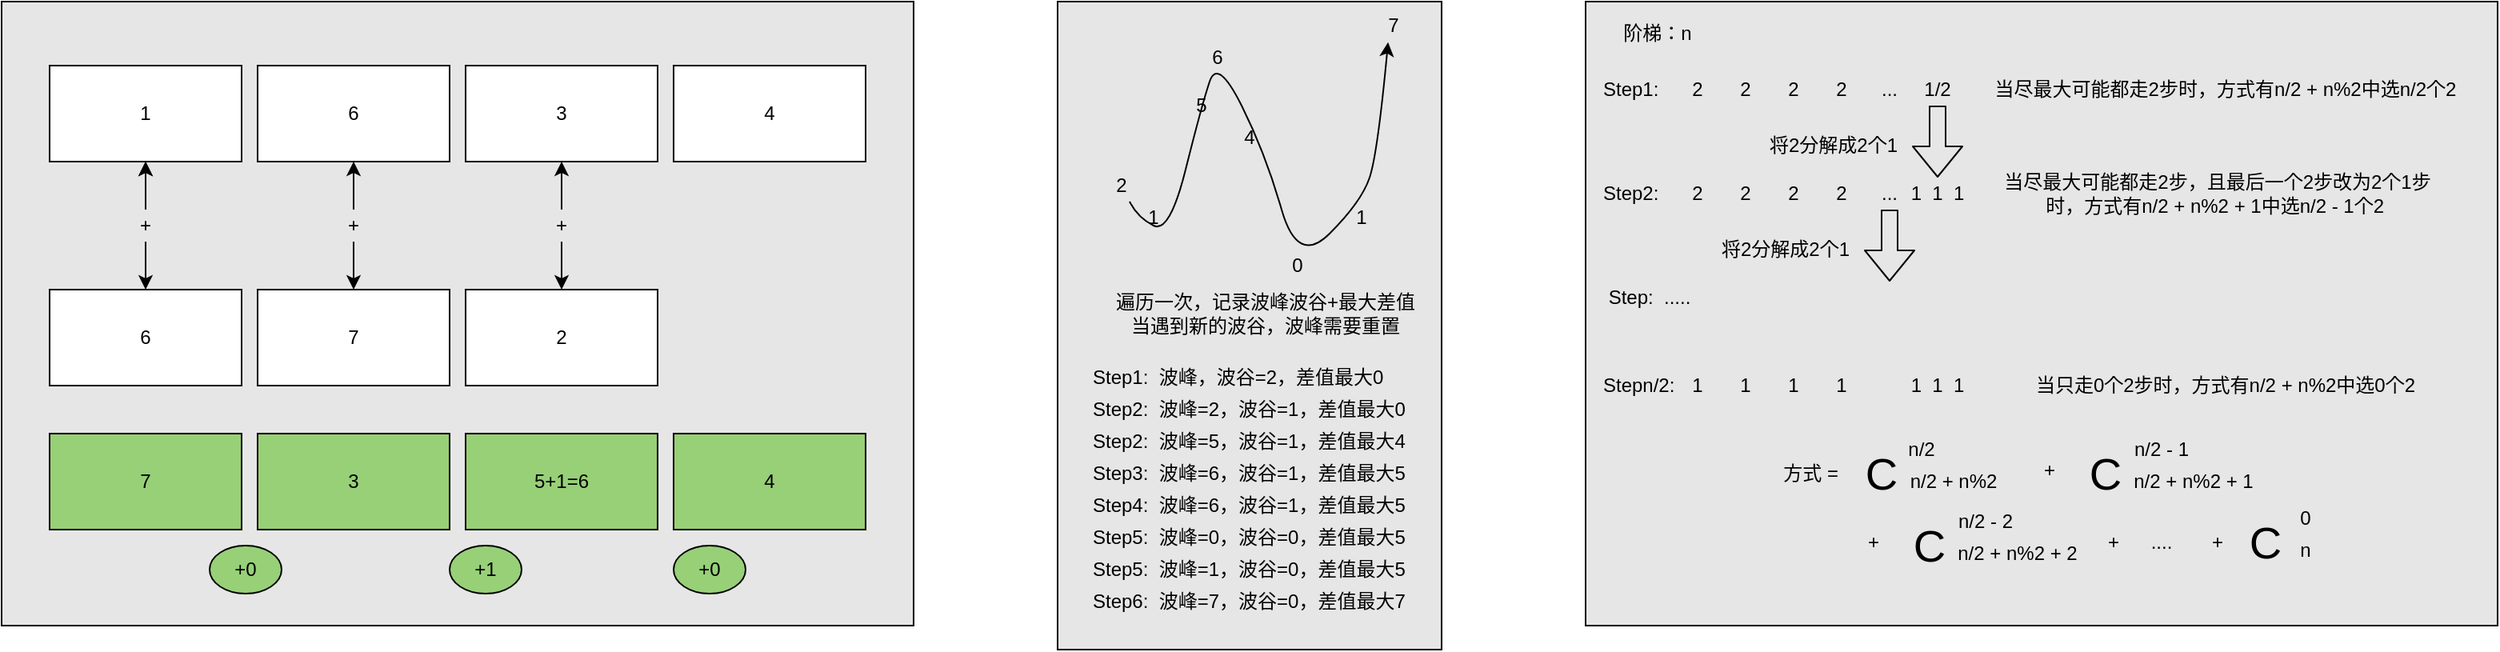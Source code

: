 <mxfile version="14.4.3" type="github">
  <diagram id="2pxuykn8li8klbZ2_H1M" name="第 1 页">
    <mxGraphModel dx="1178" dy="647" grid="1" gridSize="10" guides="1" tooltips="1" connect="1" arrows="1" fold="1" page="1" pageScale="1" pageWidth="2339" pageHeight="3300" math="0" shadow="0">
      <root>
        <mxCell id="0" />
        <mxCell id="1" parent="0" />
        <mxCell id="55i73VC2xqvxe_tnqbmB-47" value="" style="rounded=0;whiteSpace=wrap;html=1;fillColor=#E6E6E6;" parent="1" vertex="1">
          <mxGeometry x="730" y="70" width="240" height="405" as="geometry" />
        </mxCell>
        <mxCell id="55i73VC2xqvxe_tnqbmB-46" value="" style="rounded=0;whiteSpace=wrap;html=1;fillColor=#E6E6E6;" parent="1" vertex="1">
          <mxGeometry x="70" y="70" width="570" height="390" as="geometry" />
        </mxCell>
        <mxCell id="55i73VC2xqvxe_tnqbmB-2" value="1" style="rounded=0;whiteSpace=wrap;html=1;" parent="1" vertex="1">
          <mxGeometry x="100" y="110" width="120" height="60" as="geometry" />
        </mxCell>
        <mxCell id="55i73VC2xqvxe_tnqbmB-3" value="6" style="rounded=0;whiteSpace=wrap;html=1;" parent="1" vertex="1">
          <mxGeometry x="230" y="110" width="120" height="60" as="geometry" />
        </mxCell>
        <mxCell id="55i73VC2xqvxe_tnqbmB-4" value="3" style="rounded=0;whiteSpace=wrap;html=1;" parent="1" vertex="1">
          <mxGeometry x="360" y="110" width="120" height="60" as="geometry" />
        </mxCell>
        <mxCell id="55i73VC2xqvxe_tnqbmB-5" value="6" style="rounded=0;whiteSpace=wrap;html=1;" parent="1" vertex="1">
          <mxGeometry x="100" y="250" width="120" height="60" as="geometry" />
        </mxCell>
        <mxCell id="55i73VC2xqvxe_tnqbmB-6" value="7" style="rounded=0;whiteSpace=wrap;html=1;" parent="1" vertex="1">
          <mxGeometry x="230" y="250" width="120" height="60" as="geometry" />
        </mxCell>
        <mxCell id="55i73VC2xqvxe_tnqbmB-7" value="2" style="rounded=0;whiteSpace=wrap;html=1;" parent="1" vertex="1">
          <mxGeometry x="360" y="250" width="120" height="60" as="geometry" />
        </mxCell>
        <mxCell id="55i73VC2xqvxe_tnqbmB-8" value="4" style="rounded=0;whiteSpace=wrap;html=1;" parent="1" vertex="1">
          <mxGeometry x="490" y="110" width="120" height="60" as="geometry" />
        </mxCell>
        <mxCell id="55i73VC2xqvxe_tnqbmB-10" style="edgeStyle=orthogonalEdgeStyle;rounded=0;orthogonalLoop=1;jettySize=auto;html=1;entryX=0.5;entryY=1;entryDx=0;entryDy=0;" parent="1" source="55i73VC2xqvxe_tnqbmB-9" target="55i73VC2xqvxe_tnqbmB-2" edge="1">
          <mxGeometry relative="1" as="geometry" />
        </mxCell>
        <mxCell id="55i73VC2xqvxe_tnqbmB-11" style="edgeStyle=orthogonalEdgeStyle;rounded=0;orthogonalLoop=1;jettySize=auto;html=1;entryX=0.5;entryY=0;entryDx=0;entryDy=0;" parent="1" source="55i73VC2xqvxe_tnqbmB-9" target="55i73VC2xqvxe_tnqbmB-5" edge="1">
          <mxGeometry relative="1" as="geometry" />
        </mxCell>
        <mxCell id="55i73VC2xqvxe_tnqbmB-14" value="" style="edgeStyle=orthogonalEdgeStyle;rounded=0;orthogonalLoop=1;jettySize=auto;html=1;" parent="1" source="55i73VC2xqvxe_tnqbmB-9" target="55i73VC2xqvxe_tnqbmB-2" edge="1">
          <mxGeometry relative="1" as="geometry" />
        </mxCell>
        <mxCell id="55i73VC2xqvxe_tnqbmB-9" value="+" style="text;html=1;strokeColor=none;fillColor=none;align=center;verticalAlign=middle;whiteSpace=wrap;rounded=0;" parent="1" vertex="1">
          <mxGeometry x="140" y="200" width="40" height="20" as="geometry" />
        </mxCell>
        <mxCell id="55i73VC2xqvxe_tnqbmB-12" value="7" style="rounded=0;whiteSpace=wrap;html=1;fillColor=#97D077;" parent="1" vertex="1">
          <mxGeometry x="100" y="340" width="120" height="60" as="geometry" />
        </mxCell>
        <mxCell id="55i73VC2xqvxe_tnqbmB-13" value="+0" style="ellipse;whiteSpace=wrap;html=1;fillColor=#97D077;" parent="1" vertex="1">
          <mxGeometry x="200" y="410" width="45" height="30" as="geometry" />
        </mxCell>
        <mxCell id="55i73VC2xqvxe_tnqbmB-15" style="edgeStyle=orthogonalEdgeStyle;rounded=0;orthogonalLoop=1;jettySize=auto;html=1;entryX=0.5;entryY=0;entryDx=0;entryDy=0;" parent="1" source="55i73VC2xqvxe_tnqbmB-17" edge="1">
          <mxGeometry relative="1" as="geometry">
            <mxPoint x="290" y="250" as="targetPoint" />
          </mxGeometry>
        </mxCell>
        <mxCell id="55i73VC2xqvxe_tnqbmB-16" value="" style="edgeStyle=orthogonalEdgeStyle;rounded=0;orthogonalLoop=1;jettySize=auto;html=1;" parent="1" source="55i73VC2xqvxe_tnqbmB-17" edge="1">
          <mxGeometry relative="1" as="geometry">
            <mxPoint x="290" y="170" as="targetPoint" />
          </mxGeometry>
        </mxCell>
        <mxCell id="55i73VC2xqvxe_tnqbmB-17" value="+" style="text;html=1;strokeColor=none;fillColor=none;align=center;verticalAlign=middle;whiteSpace=wrap;rounded=0;" parent="1" vertex="1">
          <mxGeometry x="270" y="200" width="40" height="20" as="geometry" />
        </mxCell>
        <mxCell id="55i73VC2xqvxe_tnqbmB-18" value="3" style="rounded=0;whiteSpace=wrap;html=1;fillColor=#97D077;" parent="1" vertex="1">
          <mxGeometry x="230" y="340" width="120" height="60" as="geometry" />
        </mxCell>
        <mxCell id="55i73VC2xqvxe_tnqbmB-19" value="+1" style="ellipse;whiteSpace=wrap;html=1;fillColor=#97D077;" parent="1" vertex="1">
          <mxGeometry x="350" y="410" width="45" height="30" as="geometry" />
        </mxCell>
        <mxCell id="55i73VC2xqvxe_tnqbmB-20" style="edgeStyle=orthogonalEdgeStyle;rounded=0;orthogonalLoop=1;jettySize=auto;html=1;entryX=0.5;entryY=0;entryDx=0;entryDy=0;" parent="1" source="55i73VC2xqvxe_tnqbmB-22" edge="1">
          <mxGeometry relative="1" as="geometry">
            <mxPoint x="420" y="250" as="targetPoint" />
          </mxGeometry>
        </mxCell>
        <mxCell id="55i73VC2xqvxe_tnqbmB-21" value="" style="edgeStyle=orthogonalEdgeStyle;rounded=0;orthogonalLoop=1;jettySize=auto;html=1;" parent="1" source="55i73VC2xqvxe_tnqbmB-22" edge="1">
          <mxGeometry relative="1" as="geometry">
            <mxPoint x="420" y="170" as="targetPoint" />
          </mxGeometry>
        </mxCell>
        <mxCell id="55i73VC2xqvxe_tnqbmB-22" value="+" style="text;html=1;strokeColor=none;fillColor=none;align=center;verticalAlign=middle;whiteSpace=wrap;rounded=0;" parent="1" vertex="1">
          <mxGeometry x="400" y="200" width="40" height="20" as="geometry" />
        </mxCell>
        <mxCell id="55i73VC2xqvxe_tnqbmB-23" value="5+1=6" style="rounded=0;whiteSpace=wrap;html=1;fillColor=#97D077;" parent="1" vertex="1">
          <mxGeometry x="360" y="340" width="120" height="60" as="geometry" />
        </mxCell>
        <mxCell id="55i73VC2xqvxe_tnqbmB-24" value="+0" style="ellipse;whiteSpace=wrap;html=1;fillColor=#97D077;" parent="1" vertex="1">
          <mxGeometry x="490" y="410" width="45" height="30" as="geometry" />
        </mxCell>
        <mxCell id="55i73VC2xqvxe_tnqbmB-25" value="4" style="rounded=0;whiteSpace=wrap;html=1;fillColor=#97D077;" parent="1" vertex="1">
          <mxGeometry x="490" y="340" width="120" height="60" as="geometry" />
        </mxCell>
        <mxCell id="55i73VC2xqvxe_tnqbmB-26" value="2" style="text;html=1;strokeColor=none;fillColor=none;align=center;verticalAlign=middle;whiteSpace=wrap;rounded=0;" parent="1" vertex="1">
          <mxGeometry x="750" y="175" width="40" height="20" as="geometry" />
        </mxCell>
        <mxCell id="55i73VC2xqvxe_tnqbmB-27" value="1" style="text;html=1;strokeColor=none;fillColor=none;align=center;verticalAlign=middle;whiteSpace=wrap;rounded=0;" parent="1" vertex="1">
          <mxGeometry x="770" y="195" width="40" height="20" as="geometry" />
        </mxCell>
        <mxCell id="55i73VC2xqvxe_tnqbmB-28" value="5" style="text;html=1;strokeColor=none;fillColor=none;align=center;verticalAlign=middle;whiteSpace=wrap;rounded=0;" parent="1" vertex="1">
          <mxGeometry x="800" y="125" width="40" height="20" as="geometry" />
        </mxCell>
        <mxCell id="55i73VC2xqvxe_tnqbmB-29" value="6" style="text;html=1;strokeColor=none;fillColor=none;align=center;verticalAlign=middle;whiteSpace=wrap;rounded=0;" parent="1" vertex="1">
          <mxGeometry x="810" y="95" width="40" height="20" as="geometry" />
        </mxCell>
        <mxCell id="55i73VC2xqvxe_tnqbmB-32" value="4" style="text;html=1;strokeColor=none;fillColor=none;align=center;verticalAlign=middle;whiteSpace=wrap;rounded=0;" parent="1" vertex="1">
          <mxGeometry x="830" y="145" width="40" height="20" as="geometry" />
        </mxCell>
        <mxCell id="55i73VC2xqvxe_tnqbmB-33" value="0" style="text;html=1;strokeColor=none;fillColor=none;align=center;verticalAlign=middle;whiteSpace=wrap;rounded=0;" parent="1" vertex="1">
          <mxGeometry x="860" y="225" width="40" height="20" as="geometry" />
        </mxCell>
        <mxCell id="55i73VC2xqvxe_tnqbmB-34" value="1" style="text;html=1;strokeColor=none;fillColor=none;align=center;verticalAlign=middle;whiteSpace=wrap;rounded=0;" parent="1" vertex="1">
          <mxGeometry x="900" y="195" width="40" height="20" as="geometry" />
        </mxCell>
        <mxCell id="55i73VC2xqvxe_tnqbmB-35" value="7" style="text;html=1;strokeColor=none;fillColor=none;align=center;verticalAlign=middle;whiteSpace=wrap;rounded=0;" parent="1" vertex="1">
          <mxGeometry x="920" y="75" width="40" height="20" as="geometry" />
        </mxCell>
        <mxCell id="55i73VC2xqvxe_tnqbmB-36" value="" style="curved=1;endArrow=classic;html=1;entryX=0.414;entryY=1.021;entryDx=0;entryDy=0;entryPerimeter=0;" parent="1" source="55i73VC2xqvxe_tnqbmB-26" target="55i73VC2xqvxe_tnqbmB-35" edge="1">
          <mxGeometry width="50" height="50" relative="1" as="geometry">
            <mxPoint x="700" y="205" as="sourcePoint" />
            <mxPoint x="750" y="155" as="targetPoint" />
            <Array as="points">
              <mxPoint x="780" y="205" />
              <mxPoint x="800" y="215" />
              <mxPoint x="820" y="135" />
              <mxPoint x="830" y="105" />
              <mxPoint x="860" y="165" />
              <mxPoint x="880" y="235" />
              <mxPoint x="920" y="195" />
              <mxPoint x="930" y="165" />
            </Array>
          </mxGeometry>
        </mxCell>
        <mxCell id="55i73VC2xqvxe_tnqbmB-37" value="遍历一次，记录波峰波谷+最大差值&lt;br&gt;当遇到新的波谷，波峰需要重置" style="text;html=1;strokeColor=none;fillColor=none;align=center;verticalAlign=middle;whiteSpace=wrap;rounded=0;" parent="1" vertex="1">
          <mxGeometry x="720" y="255" width="280" height="20" as="geometry" />
        </mxCell>
        <mxCell id="55i73VC2xqvxe_tnqbmB-38" value="Step1:&amp;nbsp; 波峰，波谷=2，差值最大0" style="text;html=1;strokeColor=none;fillColor=none;align=left;verticalAlign=middle;whiteSpace=wrap;rounded=0;" parent="1" vertex="1">
          <mxGeometry x="750" y="295" width="190" height="20" as="geometry" />
        </mxCell>
        <mxCell id="55i73VC2xqvxe_tnqbmB-39" value="Step2:&amp;nbsp; 波峰=2，波谷=1，差值最大0" style="text;html=1;strokeColor=none;fillColor=none;align=left;verticalAlign=middle;whiteSpace=wrap;rounded=0;" parent="1" vertex="1">
          <mxGeometry x="750" y="315" width="200" height="20" as="geometry" />
        </mxCell>
        <mxCell id="55i73VC2xqvxe_tnqbmB-40" value="Step2:&amp;nbsp; 波峰=5，波谷=1，差值最大4" style="text;html=1;strokeColor=none;fillColor=none;align=left;verticalAlign=middle;whiteSpace=wrap;rounded=0;" parent="1" vertex="1">
          <mxGeometry x="750" y="335" width="200" height="20" as="geometry" />
        </mxCell>
        <mxCell id="55i73VC2xqvxe_tnqbmB-41" value="Step3:&amp;nbsp; 波峰=6，波谷=1，差值最大5" style="text;html=1;strokeColor=none;fillColor=none;align=left;verticalAlign=middle;whiteSpace=wrap;rounded=0;" parent="1" vertex="1">
          <mxGeometry x="750" y="355" width="200" height="20" as="geometry" />
        </mxCell>
        <mxCell id="55i73VC2xqvxe_tnqbmB-42" value="Step4:&amp;nbsp; 波峰=6，波谷=1，差值最大5" style="text;html=1;strokeColor=none;fillColor=none;align=left;verticalAlign=middle;whiteSpace=wrap;rounded=0;" parent="1" vertex="1">
          <mxGeometry x="750" y="375" width="200" height="20" as="geometry" />
        </mxCell>
        <mxCell id="55i73VC2xqvxe_tnqbmB-43" value="Step5:&amp;nbsp; 波峰=0，波谷=0，差值最大5" style="text;html=1;strokeColor=none;fillColor=none;align=left;verticalAlign=middle;whiteSpace=wrap;rounded=0;" parent="1" vertex="1">
          <mxGeometry x="750" y="395" width="200" height="20" as="geometry" />
        </mxCell>
        <mxCell id="55i73VC2xqvxe_tnqbmB-44" value="Step5:&amp;nbsp; 波峰=1，波谷=0，差值最大5" style="text;html=1;strokeColor=none;fillColor=none;align=left;verticalAlign=middle;whiteSpace=wrap;rounded=0;" parent="1" vertex="1">
          <mxGeometry x="750" y="415" width="210" height="20" as="geometry" />
        </mxCell>
        <mxCell id="55i73VC2xqvxe_tnqbmB-45" value="Step6:&amp;nbsp; 波峰=7，波谷=0，差值最大7" style="text;html=1;strokeColor=none;fillColor=none;align=left;verticalAlign=middle;whiteSpace=wrap;rounded=0;" parent="1" vertex="1">
          <mxGeometry x="750" y="435" width="210" height="20" as="geometry" />
        </mxCell>
        <mxCell id="Q8MVpupkFyI40yGi8CJd-1" value="" style="rounded=0;whiteSpace=wrap;html=1;fillColor=#E6E6E6;" vertex="1" parent="1">
          <mxGeometry x="1060" y="70" width="570" height="390" as="geometry" />
        </mxCell>
        <mxCell id="Q8MVpupkFyI40yGi8CJd-2" value="2" style="text;html=1;strokeColor=none;fillColor=none;align=center;verticalAlign=middle;whiteSpace=wrap;rounded=0;" vertex="1" parent="1">
          <mxGeometry x="1110" y="115" width="40" height="20" as="geometry" />
        </mxCell>
        <mxCell id="Q8MVpupkFyI40yGi8CJd-3" value="2" style="text;html=1;strokeColor=none;fillColor=none;align=center;verticalAlign=middle;whiteSpace=wrap;rounded=0;" vertex="1" parent="1">
          <mxGeometry x="1140" y="115" width="40" height="20" as="geometry" />
        </mxCell>
        <mxCell id="Q8MVpupkFyI40yGi8CJd-4" value="2" style="text;html=1;strokeColor=none;fillColor=none;align=center;verticalAlign=middle;whiteSpace=wrap;rounded=0;" vertex="1" parent="1">
          <mxGeometry x="1170" y="115" width="40" height="20" as="geometry" />
        </mxCell>
        <mxCell id="Q8MVpupkFyI40yGi8CJd-5" value="2" style="text;html=1;strokeColor=none;fillColor=none;align=center;verticalAlign=middle;whiteSpace=wrap;rounded=0;" vertex="1" parent="1">
          <mxGeometry x="1200" y="115" width="40" height="20" as="geometry" />
        </mxCell>
        <mxCell id="Q8MVpupkFyI40yGi8CJd-6" value="1/2" style="text;html=1;strokeColor=none;fillColor=none;align=center;verticalAlign=middle;whiteSpace=wrap;rounded=0;" vertex="1" parent="1">
          <mxGeometry x="1260" y="115" width="40" height="20" as="geometry" />
        </mxCell>
        <mxCell id="Q8MVpupkFyI40yGi8CJd-7" value="..." style="text;html=1;strokeColor=none;fillColor=none;align=center;verticalAlign=middle;whiteSpace=wrap;rounded=0;" vertex="1" parent="1">
          <mxGeometry x="1230" y="115" width="40" height="20" as="geometry" />
        </mxCell>
        <mxCell id="Q8MVpupkFyI40yGi8CJd-8" value="阶梯：n" style="text;html=1;strokeColor=none;fillColor=none;align=center;verticalAlign=middle;whiteSpace=wrap;rounded=0;" vertex="1" parent="1">
          <mxGeometry x="1050" y="80" width="110" height="20" as="geometry" />
        </mxCell>
        <mxCell id="Q8MVpupkFyI40yGi8CJd-9" value="Step1:&amp;nbsp;" style="text;html=1;strokeColor=none;fillColor=none;align=center;verticalAlign=middle;whiteSpace=wrap;rounded=0;" vertex="1" parent="1">
          <mxGeometry x="1070" y="115" width="40" height="20" as="geometry" />
        </mxCell>
        <mxCell id="Q8MVpupkFyI40yGi8CJd-10" value="Step2:&amp;nbsp;" style="text;html=1;strokeColor=none;fillColor=none;align=center;verticalAlign=middle;whiteSpace=wrap;rounded=0;" vertex="1" parent="1">
          <mxGeometry x="1070" y="180" width="40" height="20" as="geometry" />
        </mxCell>
        <mxCell id="Q8MVpupkFyI40yGi8CJd-11" value="2" style="text;html=1;strokeColor=none;fillColor=none;align=center;verticalAlign=middle;whiteSpace=wrap;rounded=0;" vertex="1" parent="1">
          <mxGeometry x="1110" y="180" width="40" height="20" as="geometry" />
        </mxCell>
        <mxCell id="Q8MVpupkFyI40yGi8CJd-12" value="2" style="text;html=1;strokeColor=none;fillColor=none;align=center;verticalAlign=middle;whiteSpace=wrap;rounded=0;" vertex="1" parent="1">
          <mxGeometry x="1140" y="180" width="40" height="20" as="geometry" />
        </mxCell>
        <mxCell id="Q8MVpupkFyI40yGi8CJd-13" value="2" style="text;html=1;strokeColor=none;fillColor=none;align=center;verticalAlign=middle;whiteSpace=wrap;rounded=0;" vertex="1" parent="1">
          <mxGeometry x="1170" y="180" width="40" height="20" as="geometry" />
        </mxCell>
        <mxCell id="Q8MVpupkFyI40yGi8CJd-14" value="2" style="text;html=1;strokeColor=none;fillColor=none;align=center;verticalAlign=middle;whiteSpace=wrap;rounded=0;" vertex="1" parent="1">
          <mxGeometry x="1200" y="180" width="40" height="20" as="geometry" />
        </mxCell>
        <mxCell id="Q8MVpupkFyI40yGi8CJd-15" value="1&amp;nbsp; 1&amp;nbsp; 1" style="text;html=1;strokeColor=none;fillColor=none;align=center;verticalAlign=middle;whiteSpace=wrap;rounded=0;" vertex="1" parent="1">
          <mxGeometry x="1260" y="180" width="40" height="20" as="geometry" />
        </mxCell>
        <mxCell id="Q8MVpupkFyI40yGi8CJd-16" value="..." style="text;html=1;strokeColor=none;fillColor=none;align=center;verticalAlign=middle;whiteSpace=wrap;rounded=0;" vertex="1" parent="1">
          <mxGeometry x="1230" y="180" width="40" height="20" as="geometry" />
        </mxCell>
        <mxCell id="Q8MVpupkFyI40yGi8CJd-17" value="" style="shape=flexArrow;endArrow=classic;html=1;" edge="1" parent="1" source="Q8MVpupkFyI40yGi8CJd-6" target="Q8MVpupkFyI40yGi8CJd-15">
          <mxGeometry width="50" height="50" relative="1" as="geometry">
            <mxPoint x="1140" y="190" as="sourcePoint" />
            <mxPoint x="1190" y="140" as="targetPoint" />
          </mxGeometry>
        </mxCell>
        <mxCell id="Q8MVpupkFyI40yGi8CJd-18" value="将2分解成2个1" style="text;html=1;strokeColor=none;fillColor=none;align=center;verticalAlign=middle;whiteSpace=wrap;rounded=0;" vertex="1" parent="1">
          <mxGeometry x="1170" y="150" width="90" height="20" as="geometry" />
        </mxCell>
        <mxCell id="Q8MVpupkFyI40yGi8CJd-19" value="当尽最大可能都走2步时，方式有n/2 + n%2中选n/2个2" style="text;html=1;strokeColor=none;fillColor=none;align=center;verticalAlign=middle;whiteSpace=wrap;rounded=0;" vertex="1" parent="1">
          <mxGeometry x="1310" y="115" width="300" height="20" as="geometry" />
        </mxCell>
        <mxCell id="Q8MVpupkFyI40yGi8CJd-20" value="当尽最大可能都走2步，且最后一个2步改为2个1步时，方式有n/2 + n%2 + 1中选n/2 - 1个2&amp;nbsp;" style="text;html=1;strokeColor=none;fillColor=none;align=center;verticalAlign=middle;whiteSpace=wrap;rounded=0;" vertex="1" parent="1">
          <mxGeometry x="1310" y="180" width="290" height="20" as="geometry" />
        </mxCell>
        <mxCell id="Q8MVpupkFyI40yGi8CJd-21" value="" style="shape=flexArrow;endArrow=classic;html=1;" edge="1" parent="1">
          <mxGeometry width="50" height="50" relative="1" as="geometry">
            <mxPoint x="1250" y="200" as="sourcePoint" />
            <mxPoint x="1250" y="245" as="targetPoint" />
          </mxGeometry>
        </mxCell>
        <mxCell id="Q8MVpupkFyI40yGi8CJd-22" value="将2分解成2个1" style="text;html=1;strokeColor=none;fillColor=none;align=center;verticalAlign=middle;whiteSpace=wrap;rounded=0;" vertex="1" parent="1">
          <mxGeometry x="1140" y="215" width="90" height="20" as="geometry" />
        </mxCell>
        <mxCell id="Q8MVpupkFyI40yGi8CJd-23" value="Step:&amp;nbsp; ....." style="text;html=1;strokeColor=none;fillColor=none;align=center;verticalAlign=middle;whiteSpace=wrap;rounded=0;" vertex="1" parent="1">
          <mxGeometry x="1000" y="245" width="200" height="20" as="geometry" />
        </mxCell>
        <mxCell id="Q8MVpupkFyI40yGi8CJd-24" value="Stepn/2:&amp;nbsp;" style="text;html=1;strokeColor=none;fillColor=none;align=center;verticalAlign=middle;whiteSpace=wrap;rounded=0;" vertex="1" parent="1">
          <mxGeometry x="1070" y="300" width="50" height="20" as="geometry" />
        </mxCell>
        <mxCell id="Q8MVpupkFyI40yGi8CJd-25" value="1" style="text;html=1;strokeColor=none;fillColor=none;align=center;verticalAlign=middle;whiteSpace=wrap;rounded=0;" vertex="1" parent="1">
          <mxGeometry x="1110" y="300" width="40" height="20" as="geometry" />
        </mxCell>
        <mxCell id="Q8MVpupkFyI40yGi8CJd-26" value="1" style="text;html=1;strokeColor=none;fillColor=none;align=center;verticalAlign=middle;whiteSpace=wrap;rounded=0;" vertex="1" parent="1">
          <mxGeometry x="1140" y="300" width="40" height="20" as="geometry" />
        </mxCell>
        <mxCell id="Q8MVpupkFyI40yGi8CJd-27" value="1" style="text;html=1;strokeColor=none;fillColor=none;align=center;verticalAlign=middle;whiteSpace=wrap;rounded=0;" vertex="1" parent="1">
          <mxGeometry x="1170" y="300" width="40" height="20" as="geometry" />
        </mxCell>
        <mxCell id="Q8MVpupkFyI40yGi8CJd-28" value="1" style="text;html=1;strokeColor=none;fillColor=none;align=center;verticalAlign=middle;whiteSpace=wrap;rounded=0;" vertex="1" parent="1">
          <mxGeometry x="1200" y="300" width="40" height="20" as="geometry" />
        </mxCell>
        <mxCell id="Q8MVpupkFyI40yGi8CJd-29" value="1&amp;nbsp; 1&amp;nbsp; 1" style="text;html=1;strokeColor=none;fillColor=none;align=center;verticalAlign=middle;whiteSpace=wrap;rounded=0;" vertex="1" parent="1">
          <mxGeometry x="1260" y="300" width="40" height="20" as="geometry" />
        </mxCell>
        <mxCell id="Q8MVpupkFyI40yGi8CJd-30" value="当只走0个2步时，方式有n/2 + n%2中选0个2" style="text;html=1;strokeColor=none;fillColor=none;align=center;verticalAlign=middle;whiteSpace=wrap;rounded=0;" vertex="1" parent="1">
          <mxGeometry x="1310" y="300" width="300" height="20" as="geometry" />
        </mxCell>
        <mxCell id="Q8MVpupkFyI40yGi8CJd-31" value="方式 =&amp;nbsp;" style="text;html=1;strokeColor=none;fillColor=none;align=center;verticalAlign=middle;whiteSpace=wrap;rounded=0;" vertex="1" parent="1">
          <mxGeometry x="1145" y="355" width="115" height="20" as="geometry" />
        </mxCell>
        <mxCell id="Q8MVpupkFyI40yGi8CJd-32" value="C" style="text;html=1;strokeColor=none;fillColor=none;align=center;verticalAlign=middle;whiteSpace=wrap;rounded=0;fontSize=28;" vertex="1" parent="1">
          <mxGeometry x="1220" y="352.5" width="50" height="25" as="geometry" />
        </mxCell>
        <mxCell id="Q8MVpupkFyI40yGi8CJd-33" value="n/2 + n%2" style="text;html=1;strokeColor=none;fillColor=none;align=center;verticalAlign=middle;whiteSpace=wrap;rounded=0;fontSize=12;" vertex="1" parent="1">
          <mxGeometry x="1250" y="360" width="80" height="20" as="geometry" />
        </mxCell>
        <mxCell id="Q8MVpupkFyI40yGi8CJd-34" value="n/2" style="text;html=1;strokeColor=none;fillColor=none;align=center;verticalAlign=middle;whiteSpace=wrap;rounded=0;fontSize=12;" vertex="1" parent="1">
          <mxGeometry x="1250" y="340" width="40" height="20" as="geometry" />
        </mxCell>
        <mxCell id="Q8MVpupkFyI40yGi8CJd-35" value="+" style="text;html=1;strokeColor=none;fillColor=none;align=center;verticalAlign=middle;whiteSpace=wrap;rounded=0;fontSize=12;" vertex="1" parent="1">
          <mxGeometry x="1330" y="353" width="40" height="20" as="geometry" />
        </mxCell>
        <mxCell id="Q8MVpupkFyI40yGi8CJd-36" value="C" style="text;html=1;strokeColor=none;fillColor=none;align=center;verticalAlign=middle;whiteSpace=wrap;rounded=0;fontSize=28;" vertex="1" parent="1">
          <mxGeometry x="1360" y="352.5" width="50" height="25" as="geometry" />
        </mxCell>
        <mxCell id="Q8MVpupkFyI40yGi8CJd-37" value="n/2 + n%2 + 1" style="text;html=1;strokeColor=none;fillColor=none;align=center;verticalAlign=middle;whiteSpace=wrap;rounded=0;fontSize=12;" vertex="1" parent="1">
          <mxGeometry x="1400" y="360" width="80" height="20" as="geometry" />
        </mxCell>
        <mxCell id="Q8MVpupkFyI40yGi8CJd-38" value="n/2 - 1" style="text;html=1;strokeColor=none;fillColor=none;align=center;verticalAlign=middle;whiteSpace=wrap;rounded=0;fontSize=12;" vertex="1" parent="1">
          <mxGeometry x="1400" y="340" width="40" height="20" as="geometry" />
        </mxCell>
        <mxCell id="Q8MVpupkFyI40yGi8CJd-39" value="+" style="text;html=1;strokeColor=none;fillColor=none;align=center;verticalAlign=middle;whiteSpace=wrap;rounded=0;fontSize=12;" vertex="1" parent="1">
          <mxGeometry x="1220" y="398" width="40" height="20" as="geometry" />
        </mxCell>
        <mxCell id="Q8MVpupkFyI40yGi8CJd-40" value="C" style="text;html=1;strokeColor=none;fillColor=none;align=center;verticalAlign=middle;whiteSpace=wrap;rounded=0;fontSize=28;" vertex="1" parent="1">
          <mxGeometry x="1250" y="397.5" width="50" height="25" as="geometry" />
        </mxCell>
        <mxCell id="Q8MVpupkFyI40yGi8CJd-41" value="n/2 + n%2 + 2" style="text;html=1;strokeColor=none;fillColor=none;align=center;verticalAlign=middle;whiteSpace=wrap;rounded=0;fontSize=12;" vertex="1" parent="1">
          <mxGeometry x="1290" y="405" width="80" height="20" as="geometry" />
        </mxCell>
        <mxCell id="Q8MVpupkFyI40yGi8CJd-42" value="n/2 - 2" style="text;html=1;strokeColor=none;fillColor=none;align=center;verticalAlign=middle;whiteSpace=wrap;rounded=0;fontSize=12;" vertex="1" parent="1">
          <mxGeometry x="1290" y="385" width="40" height="20" as="geometry" />
        </mxCell>
        <mxCell id="Q8MVpupkFyI40yGi8CJd-43" value="+" style="text;html=1;strokeColor=none;fillColor=none;align=center;verticalAlign=middle;whiteSpace=wrap;rounded=0;fontSize=12;" vertex="1" parent="1">
          <mxGeometry x="1370" y="398" width="40" height="20" as="geometry" />
        </mxCell>
        <mxCell id="Q8MVpupkFyI40yGi8CJd-44" value="C" style="text;html=1;strokeColor=none;fillColor=none;align=center;verticalAlign=middle;whiteSpace=wrap;rounded=0;fontSize=28;" vertex="1" parent="1">
          <mxGeometry x="1460" y="395" width="50" height="25" as="geometry" />
        </mxCell>
        <mxCell id="Q8MVpupkFyI40yGi8CJd-45" value="n" style="text;html=1;strokeColor=none;fillColor=none;align=center;verticalAlign=middle;whiteSpace=wrap;rounded=0;fontSize=12;" vertex="1" parent="1">
          <mxGeometry x="1500" y="402.5" width="20" height="20" as="geometry" />
        </mxCell>
        <mxCell id="Q8MVpupkFyI40yGi8CJd-46" value="0" style="text;html=1;strokeColor=none;fillColor=none;align=center;verticalAlign=middle;whiteSpace=wrap;rounded=0;fontSize=12;" vertex="1" parent="1">
          <mxGeometry x="1500" y="382.5" width="20" height="20" as="geometry" />
        </mxCell>
        <mxCell id="Q8MVpupkFyI40yGi8CJd-47" value="+" style="text;html=1;strokeColor=none;fillColor=none;align=center;verticalAlign=middle;whiteSpace=wrap;rounded=0;fontSize=12;" vertex="1" parent="1">
          <mxGeometry x="1435" y="398" width="40" height="20" as="geometry" />
        </mxCell>
        <mxCell id="Q8MVpupkFyI40yGi8CJd-48" value="...." style="text;html=1;strokeColor=none;fillColor=none;align=center;verticalAlign=middle;whiteSpace=wrap;rounded=0;fontSize=12;" vertex="1" parent="1">
          <mxGeometry x="1400" y="398" width="40" height="20" as="geometry" />
        </mxCell>
      </root>
    </mxGraphModel>
  </diagram>
</mxfile>
